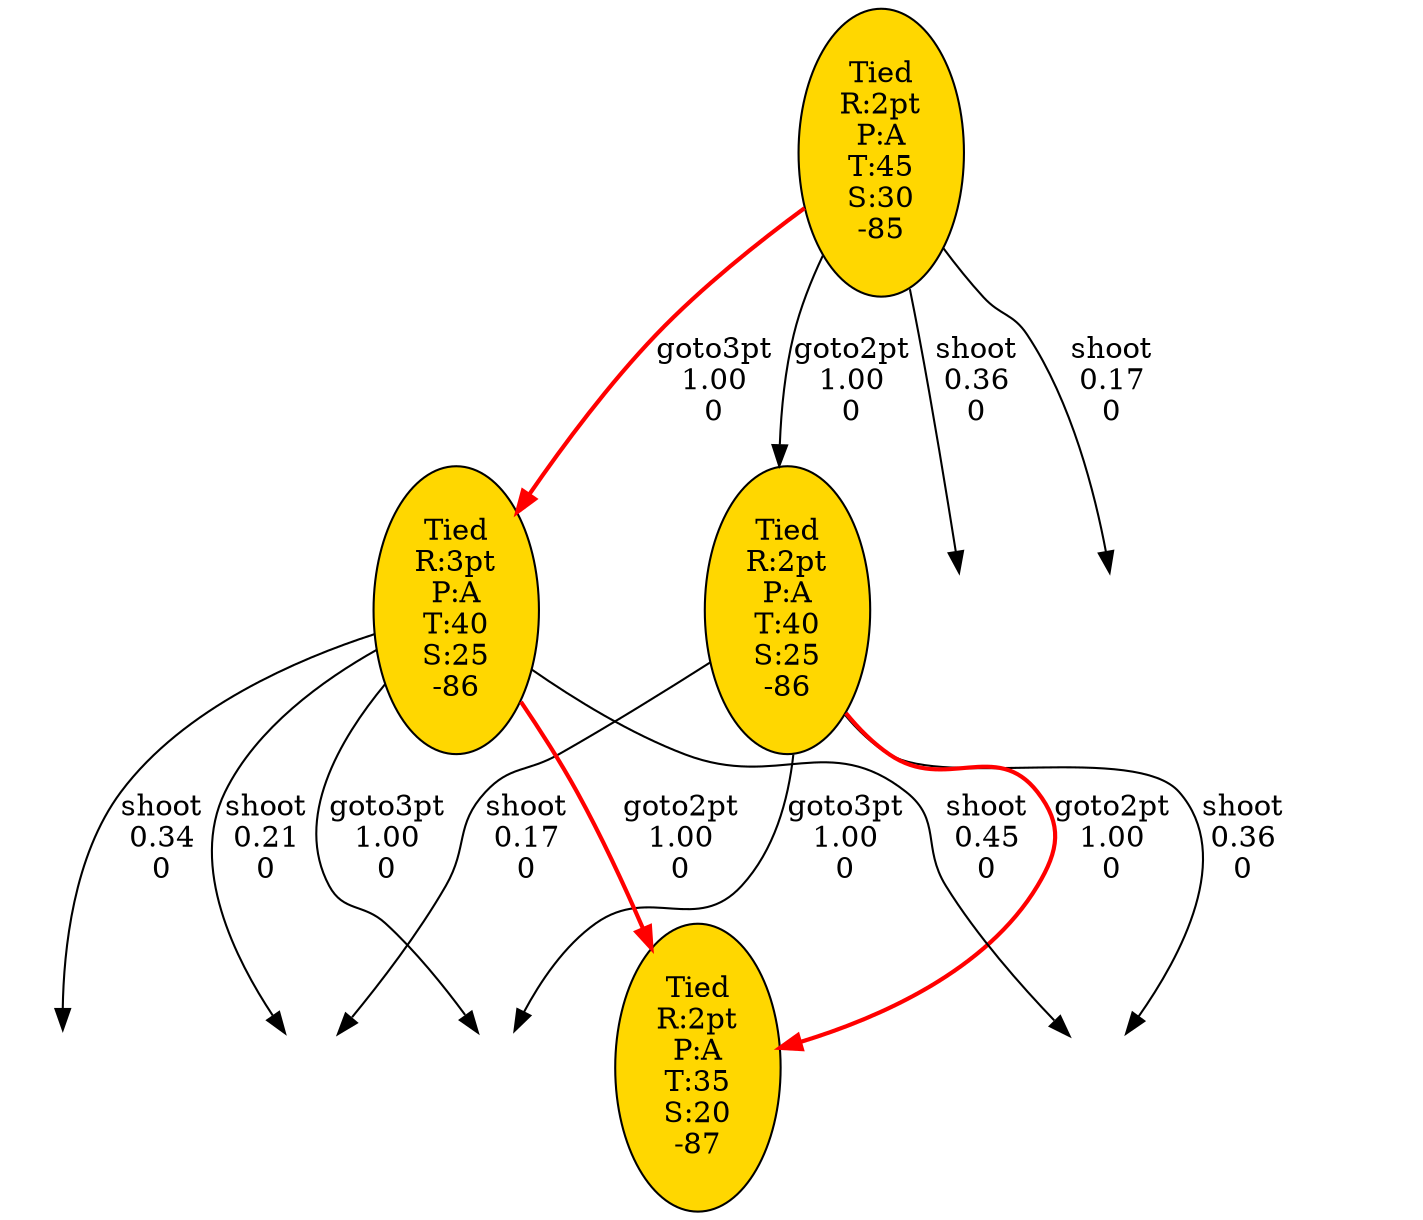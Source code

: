 digraph "Basketball" {
  "Tied R:Far P:H T:35 S:35" [label="b" style=invis];
  "Tied R:2pt P:A T:40 S:25" [label="Tied\nR:2pt\nP:A\nT:40\nS:25\n-86" fillcolor=gold style=filled];
  "Tied R:2pt P:A T:35 S:20" [label="Tied\nR:2pt\nP:A\nT:35\nS:20\n-87" fillcolor=gold style=filled];
  "Tied R:3pt P:A T:35 S:20" [label="b" style=invis];
  "Tied R:3pt P:A T:40 S:25" [label="Tied\nR:3pt\nP:A\nT:40\nS:25\n-86" fillcolor=gold style=filled];
  "Tied R:Far P:H T:40 S:35" [label="b" style=invis];
  "L:3 R:Far P:H T:35 S:35" [label="b" style=invis];
  "Tied R:2pt P:A T:45 S:30" [label="Tied\nR:2pt\nP:A\nT:45\nS:30\n-85" fillcolor=gold style=filled];
  "Tied R:2pt P:A T:35 S:35" [label="b" style=invis];
  "Tied R:2pt P:A T:40 S:35" [label="b" style=invis];
  "Tied R:2pt P:A T:40 S:25" -> "Tied R:2pt P:A T:35 S:35" [ label = "shoot\n0.17\n0"];
  "Tied R:2pt P:A T:40 S:25" -> "Tied R:Far P:H T:35 S:35" [ label = "shoot\n0.36\n0"];
  "Tied R:2pt P:A T:40 S:25" -> "Tied R:2pt P:A T:35 S:20" [color=red style=bold  label = "goto2pt\n1.00\n0"];
  "Tied R:2pt P:A T:40 S:25" -> "Tied R:3pt P:A T:35 S:20" [ label = "goto3pt\n1.00\n0"];
  "Tied R:3pt P:A T:40 S:25" -> "L:3 R:Far P:H T:35 S:35" [ label = "shoot\n0.34\n0"];
  "Tied R:3pt P:A T:40 S:25" -> "Tied R:2pt P:A T:35 S:35" [ label = "shoot\n0.21\n0"];
  "Tied R:3pt P:A T:40 S:25" -> "Tied R:Far P:H T:35 S:35" [ label = "shoot\n0.45\n0"];
  "Tied R:3pt P:A T:40 S:25" -> "Tied R:2pt P:A T:35 S:20" [color=red style=bold  label = "goto2pt\n1.00\n0"];
  "Tied R:3pt P:A T:40 S:25" -> "Tied R:3pt P:A T:35 S:20" [ label = "goto3pt\n1.00\n0"];
  "Tied R:2pt P:A T:45 S:30" -> "Tied R:2pt P:A T:40 S:35" [ label = "shoot\n0.17\n0"];
  "Tied R:2pt P:A T:45 S:30" -> "Tied R:Far P:H T:40 S:35" [ label = "shoot\n0.36\n0"];
  "Tied R:2pt P:A T:45 S:30" -> "Tied R:2pt P:A T:40 S:25" [ label = "goto2pt\n1.00\n0"];
  "Tied R:2pt P:A T:45 S:30" -> "Tied R:3pt P:A T:40 S:25" [color=red style=bold  label = "goto3pt\n1.00\n0"];
  "Tied R:2pt P:A T:30 S:30" [label="b" style=invis];
  "Tied R:Far P:H T:30 S:30" [label="b" style=invis];
  "Tied R:2pt P:A T:30 S:30" [label="b" style=invis];
  "Tied R:3pt P:A T:30 S:30" [label="b" style=invis];
}
